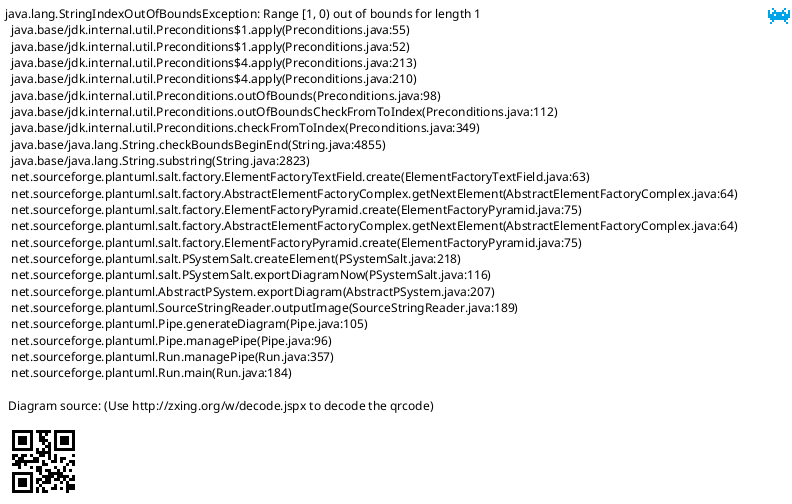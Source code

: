 @startsalt
!theme materia
{
  "메인 대시보드"
  {
    "오늘 할 일" | "대기 목록 (3개)"
    "---" | "---"
    "[] 프로젝트 회의 (10:00)" | "새로운 기능 아이디어"
    "[] 디자인 시안 검토 (14:00)" | "버그 수정 요청"
    "[] 저녁 장보기 (18:00)" | "문서 작업"
    " " | " "
    "---" | "---"
    "분류 바로가기" | " "
    "---" | " "
    " {button:기한 있는 일} " | " {button:언젠가 할 일} "
    " {button:반복하는 일} " | " {button:+ 새 할일 추가} "
  }
}
@endsalt
